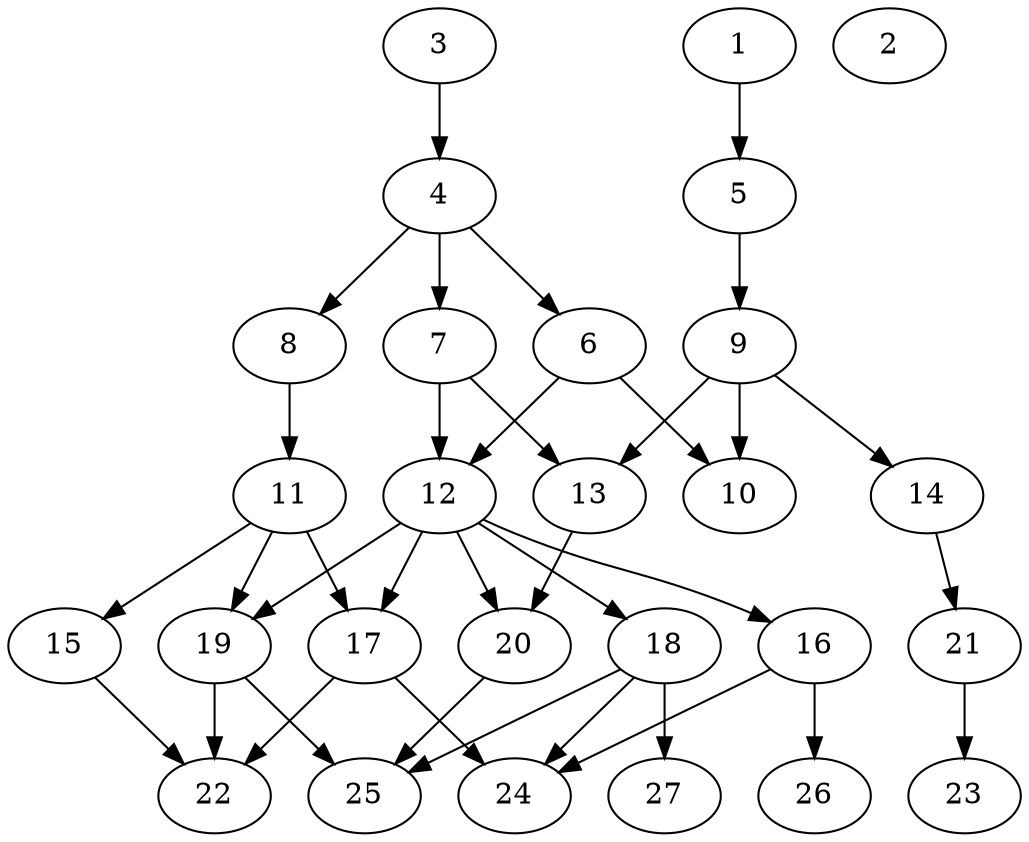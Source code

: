 // DAG (tier=2-normal, mode=compute, n=27, ccr=0.387, fat=0.536, density=0.444, regular=0.419, jump=0.182, mindata=524288, maxdata=8388608)
// DAG automatically generated by daggen at Sun Aug 24 16:33:33 2025
// /home/ermia/Project/Environments/daggen/bin/daggen --dot --ccr 0.387 --fat 0.536 --regular 0.419 --density 0.444 --jump 0.182 --mindata 524288 --maxdata 8388608 -n 27 
digraph G {
  1 [size="298895258055798016", alpha="0.16", expect_size="149447629027899008"]
  1 -> 5 [size ="139914062594048"]
  2 [size="7374776040417784", alpha="0.18", expect_size="3687388020208892"]
  3 [size="1147915857867295872", alpha="0.15", expect_size="573957928933647936"]
  3 -> 4 [size ="523665573675008"]
  4 [size="78139262763008000000", alpha="0.02", expect_size="39069631381504000000"]
  4 -> 6 [size ="146218680320000"]
  4 -> 7 [size ="146218680320000"]
  4 -> 8 [size ="146218680320000"]
  5 [size="8667476163490217984", alpha="0.03", expect_size="4333738081745108992"]
  5 -> 9 [size ="33756060581888"]
  6 [size="2428751671722208", alpha="0.19", expect_size="1214375835861104"]
  6 -> 10 [size ="52135609761792"]
  6 -> 12 [size ="52135609761792"]
  7 [size="412575184445243392000", alpha="0.07", expect_size="206287592222621696000"]
  7 -> 12 [size ="443362259763200"]
  7 -> 13 [size ="443362259763200"]
  8 [size="1511633895749889024", alpha="0.09", expect_size="755816947874944512"]
  8 -> 11 [size ="554460984115200"]
  9 [size="2258116715636308", alpha="0.01", expect_size="1129058357818154"]
  9 -> 10 [size ="247246176124928"]
  9 -> 13 [size ="247246176124928"]
  9 -> 14 [size ="247246176124928"]
  10 [size="665127170269589504", alpha="0.19", expect_size="332563585134794752"]
  11 [size="10278214542057892", alpha="0.10", expect_size="5139107271028946"]
  11 -> 15 [size ="5876798717952"]
  11 -> 17 [size ="5876798717952"]
  11 -> 19 [size ="5876798717952"]
  12 [size="15102931871871474", alpha="0.19", expect_size="7551465935935737"]
  12 -> 16 [size ="332521199894528"]
  12 -> 17 [size ="332521199894528"]
  12 -> 18 [size ="332521199894528"]
  12 -> 19 [size ="332521199894528"]
  12 -> 20 [size ="332521199894528"]
  13 [size="380592288589643776", alpha="0.17", expect_size="190296144294821888"]
  13 -> 20 [size ="206373178572800"]
  14 [size="21204986827634638848", alpha="0.03", expect_size="10602493413817319424"]
  14 -> 21 [size ="61288923267072"]
  15 [size="22107254810414872", alpha="0.18", expect_size="11053627405207436"]
  15 -> 22 [size ="447764064370688"]
  16 [size="13781984175480550", alpha="0.06", expect_size="6890992087740275"]
  16 -> 24 [size ="257459801292800"]
  16 -> 26 [size ="257459801292800"]
  17 [size="16205638653795994", alpha="0.16", expect_size="8102819326897997"]
  17 -> 22 [size ="400656032595968"]
  17 -> 24 [size ="400656032595968"]
  18 [size="570181977085875648", alpha="0.19", expect_size="285090988542937824"]
  18 -> 24 [size ="473496396234752"]
  18 -> 25 [size ="473496396234752"]
  18 -> 27 [size ="473496396234752"]
  19 [size="552233427757665615872", alpha="0.15", expect_size="276116713878832807936"]
  19 -> 22 [size ="538482732695552"]
  19 -> 25 [size ="538482732695552"]
  20 [size="249676924103175", alpha="0.14", expect_size="124838462051587"]
  20 -> 25 [size ="18548629962752"]
  21 [size="664863364599671552", alpha="0.20", expect_size="332431682299835776"]
  21 -> 23 [size ="286098509004800"]
  22 [size="7260632519073071104", alpha="0.01", expect_size="3630316259536535552"]
  23 [size="671116959940608000", alpha="0.14", expect_size="335558479970304000"]
  24 [size="156009348012569888", alpha="0.06", expect_size="78004674006284944"]
  25 [size="532416897916393792", alpha="0.15", expect_size="266208448958196896"]
  26 [size="203702676287351947264", alpha="0.13", expect_size="101851338143675973632"]
  27 [size="1638528414923670", alpha="0.10", expect_size="819264207461835"]
}